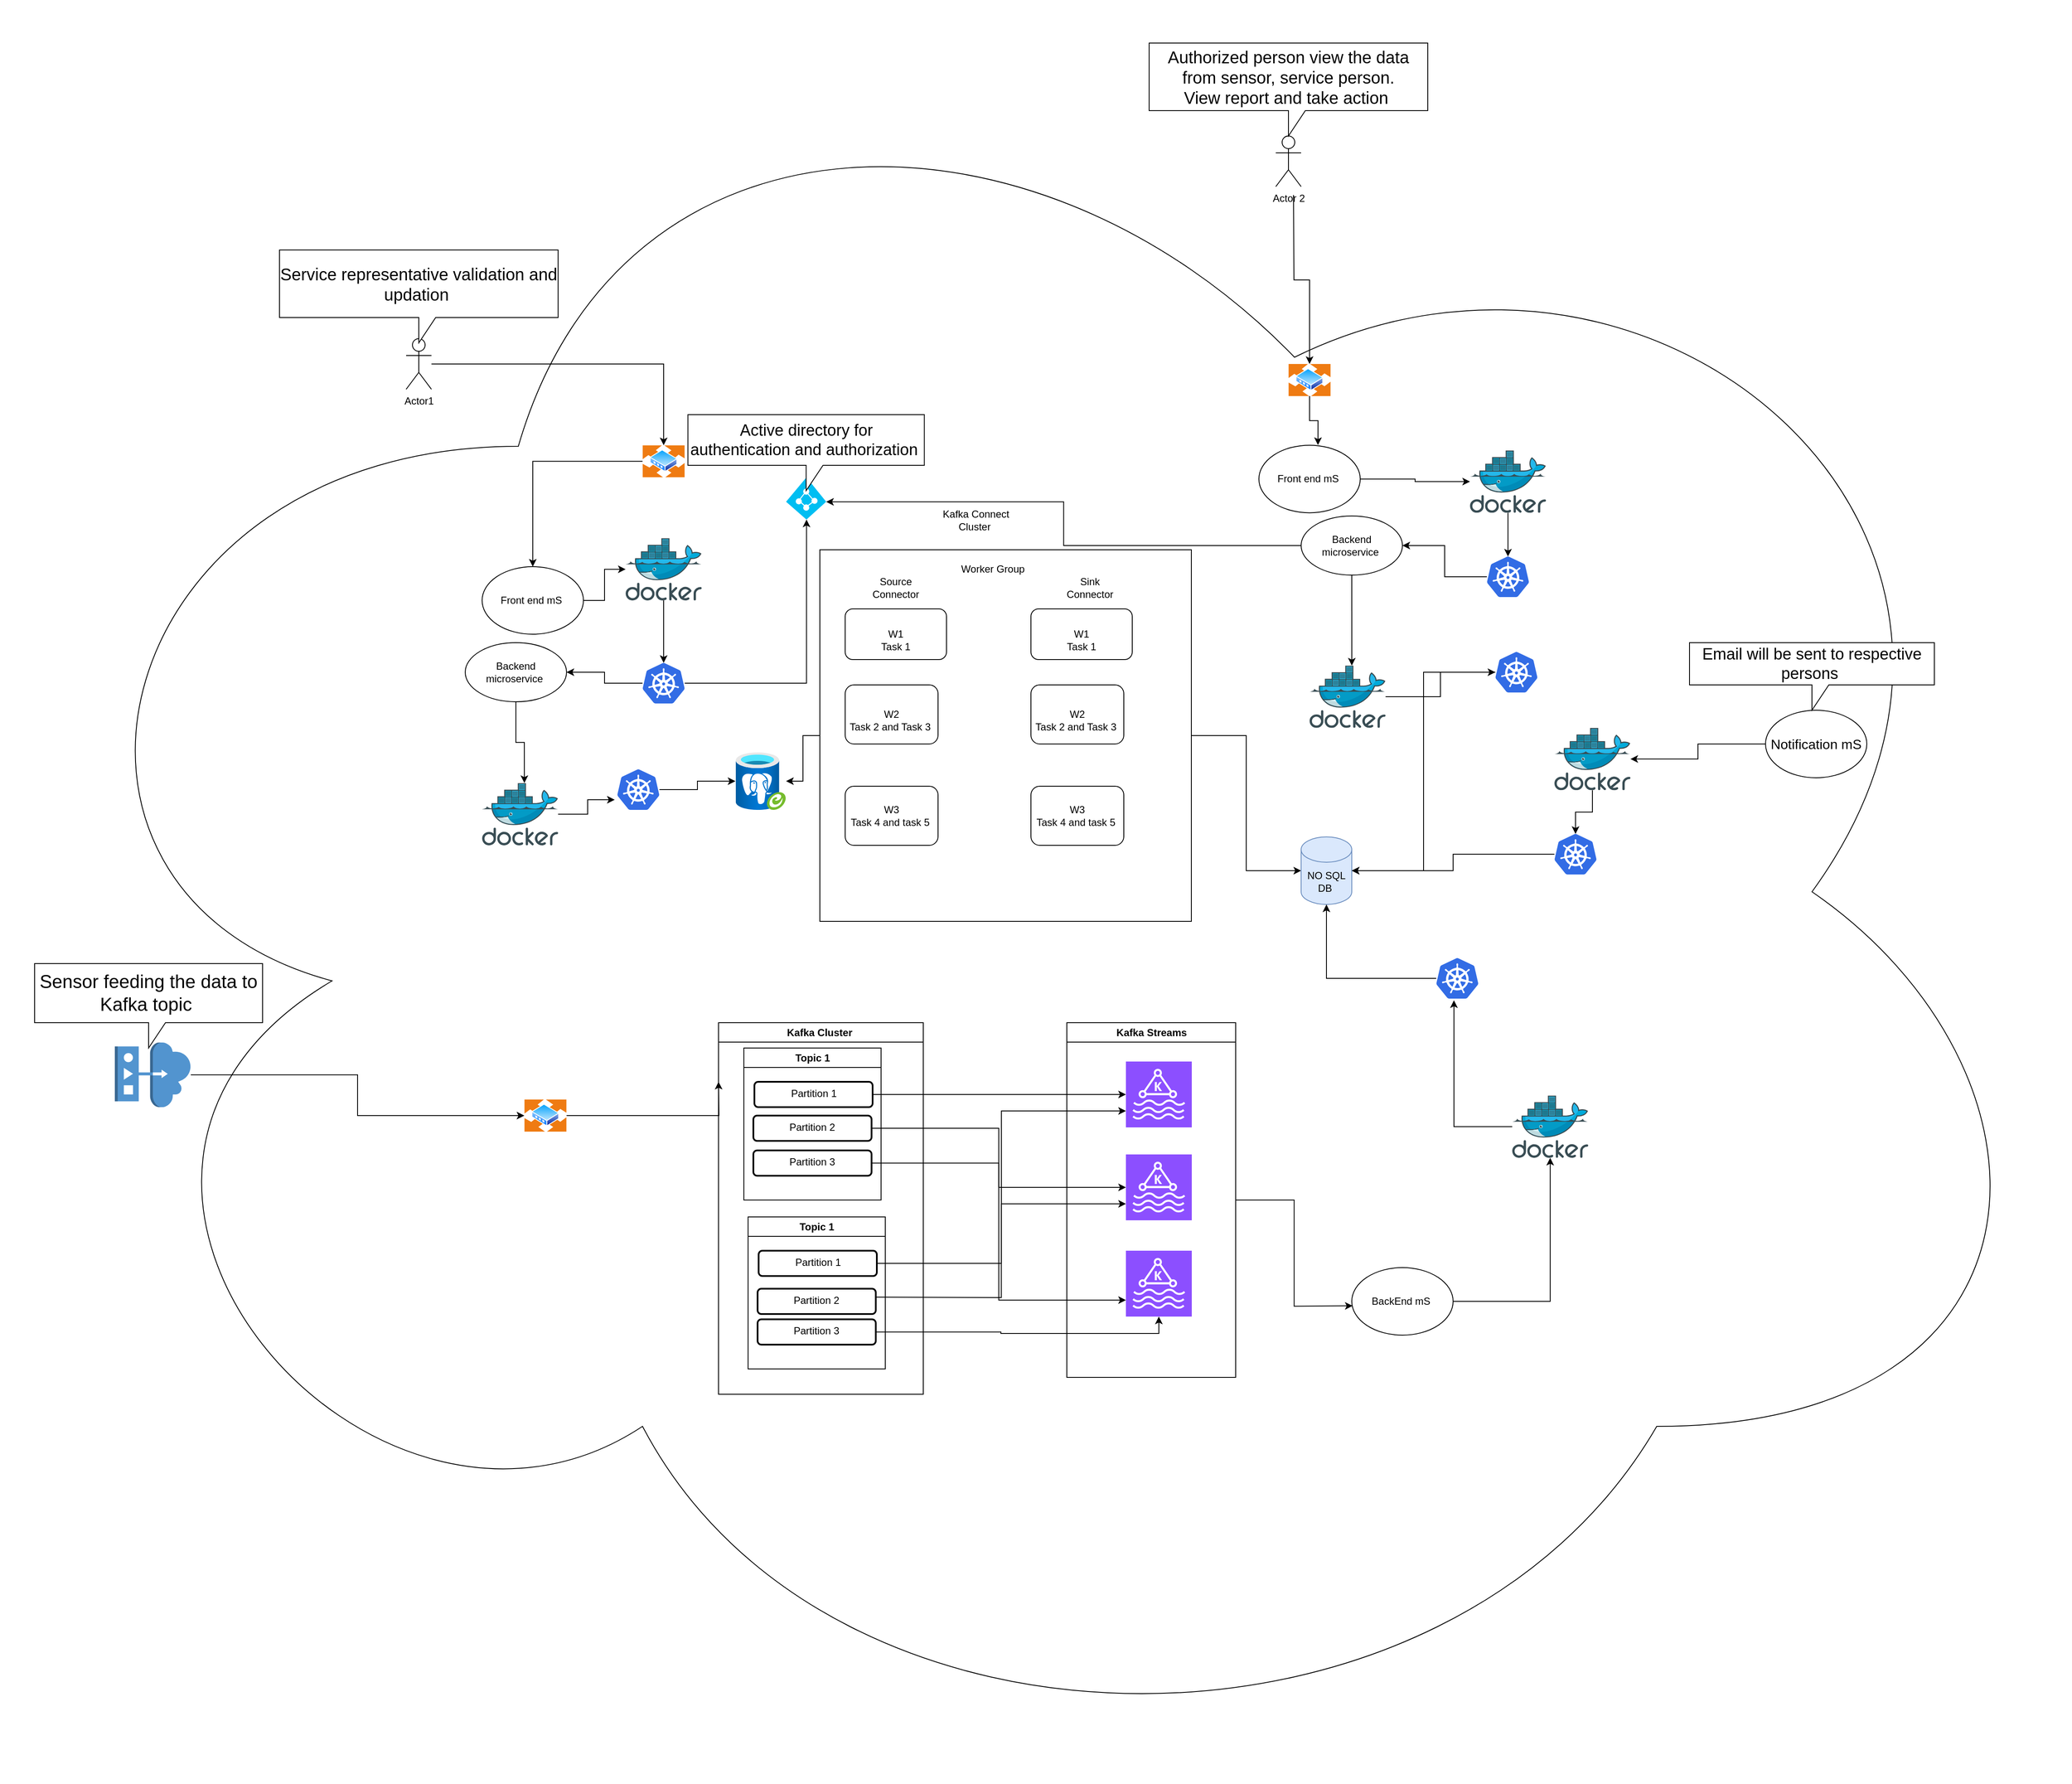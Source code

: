 <mxfile version="24.6.5" type="device">
  <diagram name="Page-1" id="vGn_4nVWfXLGYZYY4-Wj">
    <mxGraphModel dx="2380" dy="-119" grid="1" gridSize="10" guides="1" tooltips="1" connect="1" arrows="1" fold="1" page="1" pageScale="1" pageWidth="850" pageHeight="1100" background="#FFFFFF" math="0" shadow="0">
      <root>
        <mxCell id="0" />
        <mxCell id="1" parent="0" />
        <mxCell id="sV6CJKwZIs0ozx6iHyQL-2" value="" style="ellipse;shape=cloud;whiteSpace=wrap;html=1;labelBackgroundColor=none;" parent="1" vertex="1">
          <mxGeometry x="-650" y="1300" width="2451.5" height="2110" as="geometry" />
        </mxCell>
        <mxCell id="h8ufJXF1KZJGGX87JYqA-9" style="edgeStyle=orthogonalEdgeStyle;rounded=0;orthogonalLoop=1;jettySize=auto;html=1;" parent="1" source="sV6CJKwZIs0ozx6iHyQL-3" target="h8ufJXF1KZJGGX87JYqA-8" edge="1">
          <mxGeometry relative="1" as="geometry" />
        </mxCell>
        <mxCell id="sV6CJKwZIs0ozx6iHyQL-3" value="Front end mS&amp;nbsp;" style="ellipse;whiteSpace=wrap;html=1;labelBackgroundColor=none;" parent="1" vertex="1">
          <mxGeometry x="-80" y="1970" width="120" height="80" as="geometry" />
        </mxCell>
        <mxCell id="yDcss5hkkS_1Uj4qdEUG-56" style="edgeStyle=orthogonalEdgeStyle;rounded=0;orthogonalLoop=1;jettySize=auto;html=1;entryX=0.5;entryY=0;entryDx=0;entryDy=0;" edge="1" parent="1" source="sV6CJKwZIs0ozx6iHyQL-4" target="yDcss5hkkS_1Uj4qdEUG-54">
          <mxGeometry relative="1" as="geometry" />
        </mxCell>
        <mxCell id="sV6CJKwZIs0ozx6iHyQL-4" value="Actor1" style="shape=umlActor;verticalLabelPosition=bottom;verticalAlign=top;html=1;outlineConnect=0;labelBackgroundColor=none;" parent="1" vertex="1">
          <mxGeometry x="-170" y="1700" width="30" height="60" as="geometry" />
        </mxCell>
        <mxCell id="yDcss5hkkS_1Uj4qdEUG-70" style="edgeStyle=orthogonalEdgeStyle;rounded=0;orthogonalLoop=1;jettySize=auto;html=1;" edge="1" parent="1" source="sV6CJKwZIs0ozx6iHyQL-5" target="sV6CJKwZIs0ozx6iHyQL-33">
          <mxGeometry relative="1" as="geometry" />
        </mxCell>
        <mxCell id="sV6CJKwZIs0ozx6iHyQL-5" value="" style="whiteSpace=wrap;html=1;aspect=fixed;labelBackgroundColor=none;" parent="1" vertex="1">
          <mxGeometry x="320" y="1950" width="440" height="440" as="geometry" />
        </mxCell>
        <mxCell id="sV6CJKwZIs0ozx6iHyQL-8" value="Worker Group" style="text;html=1;align=center;verticalAlign=middle;whiteSpace=wrap;rounded=0;labelBackgroundColor=none;" parent="1" vertex="1">
          <mxGeometry x="470" y="1958.1" width="110" height="30" as="geometry" />
        </mxCell>
        <mxCell id="sV6CJKwZIs0ozx6iHyQL-9" value="&lt;br&gt;&lt;div&gt;W1&lt;/div&gt;&lt;div&gt;Task 1&lt;/div&gt;" style="rounded=1;whiteSpace=wrap;html=1;labelBackgroundColor=none;" parent="1" vertex="1">
          <mxGeometry x="350" y="2020" width="120" height="60" as="geometry" />
        </mxCell>
        <mxCell id="sV6CJKwZIs0ozx6iHyQL-17" value="&lt;br&gt;&lt;div&gt;W2&lt;/div&gt;&lt;div&gt;Task 2 and Task 3&amp;nbsp;&lt;/div&gt;" style="rounded=1;whiteSpace=wrap;html=1;labelBackgroundColor=none;" parent="1" vertex="1">
          <mxGeometry x="350" y="2110" width="110" height="70" as="geometry" />
        </mxCell>
        <mxCell id="sV6CJKwZIs0ozx6iHyQL-25" value="W3&lt;div&gt;Task 4 and task 5&amp;nbsp;&lt;/div&gt;" style="rounded=1;whiteSpace=wrap;html=1;labelBackgroundColor=none;" parent="1" vertex="1">
          <mxGeometry x="350" y="2230" width="110" height="70" as="geometry" />
        </mxCell>
        <mxCell id="sV6CJKwZIs0ozx6iHyQL-27" value="Kafka Connect Cluster&amp;nbsp;" style="text;html=1;align=center;verticalAlign=middle;whiteSpace=wrap;rounded=0;labelBackgroundColor=none;" parent="1" vertex="1">
          <mxGeometry x="450" y="1900" width="110" height="30" as="geometry" />
        </mxCell>
        <mxCell id="sV6CJKwZIs0ozx6iHyQL-28" value="&lt;br&gt;&lt;div&gt;W1&lt;/div&gt;&lt;div&gt;Task 1&lt;/div&gt;" style="rounded=1;whiteSpace=wrap;html=1;labelBackgroundColor=none;" parent="1" vertex="1">
          <mxGeometry x="570" y="2020" width="120" height="60" as="geometry" />
        </mxCell>
        <mxCell id="sV6CJKwZIs0ozx6iHyQL-29" value="&lt;br&gt;&lt;div&gt;W2&lt;/div&gt;&lt;div&gt;Task 2 and Task 3&amp;nbsp;&lt;/div&gt;" style="rounded=1;whiteSpace=wrap;html=1;labelBackgroundColor=none;" parent="1" vertex="1">
          <mxGeometry x="570" y="2110" width="110" height="70" as="geometry" />
        </mxCell>
        <mxCell id="sV6CJKwZIs0ozx6iHyQL-30" value="W3&lt;div&gt;Task 4 and task 5&amp;nbsp;&lt;/div&gt;" style="rounded=1;whiteSpace=wrap;html=1;labelBackgroundColor=none;" parent="1" vertex="1">
          <mxGeometry x="570" y="2230" width="110" height="70" as="geometry" />
        </mxCell>
        <mxCell id="sV6CJKwZIs0ozx6iHyQL-31" value="Sink Connector" style="text;html=1;align=center;verticalAlign=middle;whiteSpace=wrap;rounded=0;labelBackgroundColor=none;" parent="1" vertex="1">
          <mxGeometry x="610" y="1980" width="60" height="30" as="geometry" />
        </mxCell>
        <mxCell id="sV6CJKwZIs0ozx6iHyQL-32" value="Source Connector" style="text;html=1;align=center;verticalAlign=middle;whiteSpace=wrap;rounded=0;labelBackgroundColor=none;" parent="1" vertex="1">
          <mxGeometry x="380" y="1980" width="60" height="30" as="geometry" />
        </mxCell>
        <mxCell id="sV6CJKwZIs0ozx6iHyQL-33" value="" style="image;aspect=fixed;html=1;points=[];align=center;fontSize=12;image=img/lib/azure2/databases/Azure_Database_PostgreSQL_Server_Group.svg;labelBackgroundColor=none;" parent="1" vertex="1">
          <mxGeometry x="220" y="2190" width="60" height="68" as="geometry" />
        </mxCell>
        <mxCell id="h8ufJXF1KZJGGX87JYqA-5" value="&lt;h1&gt;&lt;br&gt;&lt;/h1&gt;" style="text;html=1;align=center;verticalAlign=middle;resizable=0;points=[];autosize=1;strokeColor=none;fillColor=none;labelBackgroundColor=none;" parent="1" vertex="1">
          <mxGeometry x="211" y="1530" width="20" height="70" as="geometry" />
        </mxCell>
        <mxCell id="h8ufJXF1KZJGGX87JYqA-6" value="" style="verticalLabelPosition=bottom;html=1;verticalAlign=top;align=center;strokeColor=none;fillColor=#00BEF2;shape=mxgraph.azure.azure_active_directory;" parent="1" vertex="1">
          <mxGeometry x="280" y="1864.2" width="47.5" height="50" as="geometry" />
        </mxCell>
        <mxCell id="h8ufJXF1KZJGGX87JYqA-11" style="edgeStyle=orthogonalEdgeStyle;rounded=0;orthogonalLoop=1;jettySize=auto;html=1;" parent="1" source="h8ufJXF1KZJGGX87JYqA-8" target="h8ufJXF1KZJGGX87JYqA-10" edge="1">
          <mxGeometry relative="1" as="geometry" />
        </mxCell>
        <mxCell id="h8ufJXF1KZJGGX87JYqA-8" value="" style="image;sketch=0;aspect=fixed;html=1;points=[];align=center;fontSize=12;image=img/lib/mscae/Docker.svg;" parent="1" vertex="1">
          <mxGeometry x="90" y="1936.2" width="90" height="73.8" as="geometry" />
        </mxCell>
        <mxCell id="h8ufJXF1KZJGGX87JYqA-22" style="edgeStyle=orthogonalEdgeStyle;rounded=0;orthogonalLoop=1;jettySize=auto;html=1;" parent="1" source="h8ufJXF1KZJGGX87JYqA-10" target="h8ufJXF1KZJGGX87JYqA-18" edge="1">
          <mxGeometry relative="1" as="geometry" />
        </mxCell>
        <mxCell id="h8ufJXF1KZJGGX87JYqA-10" value="" style="image;sketch=0;aspect=fixed;html=1;points=[];align=center;fontSize=12;image=img/lib/mscae/Kubernetes.svg;" parent="1" vertex="1">
          <mxGeometry x="110" y="2084" width="50" height="48" as="geometry" />
        </mxCell>
        <mxCell id="h8ufJXF1KZJGGX87JYqA-12" style="edgeStyle=orthogonalEdgeStyle;rounded=0;orthogonalLoop=1;jettySize=auto;html=1;entryX=0.51;entryY=1;entryDx=0;entryDy=0;entryPerimeter=0;" parent="1" source="h8ufJXF1KZJGGX87JYqA-10" target="h8ufJXF1KZJGGX87JYqA-6" edge="1">
          <mxGeometry relative="1" as="geometry" />
        </mxCell>
        <mxCell id="h8ufJXF1KZJGGX87JYqA-17" style="edgeStyle=orthogonalEdgeStyle;rounded=0;orthogonalLoop=1;jettySize=auto;html=1;entryX=0;entryY=0.5;entryDx=0;entryDy=0;entryPerimeter=0;" parent="1" source="sV6CJKwZIs0ozx6iHyQL-5" target="yDcss5hkkS_1Uj4qdEUG-40" edge="1">
          <mxGeometry relative="1" as="geometry">
            <mxPoint x="858.02" y="2204.982" as="targetPoint" />
          </mxGeometry>
        </mxCell>
        <mxCell id="h8ufJXF1KZJGGX87JYqA-18" value="Backend microservice&amp;nbsp;" style="ellipse;whiteSpace=wrap;html=1;" parent="1" vertex="1">
          <mxGeometry x="-100" y="2060" width="120" height="70" as="geometry" />
        </mxCell>
        <mxCell id="h8ufJXF1KZJGGX87JYqA-20" value="" style="image;sketch=0;aspect=fixed;html=1;points=[];align=center;fontSize=12;image=img/lib/mscae/Docker.svg;" parent="1" vertex="1">
          <mxGeometry x="-80" y="2226.2" width="90" height="73.8" as="geometry" />
        </mxCell>
        <mxCell id="h8ufJXF1KZJGGX87JYqA-26" style="edgeStyle=orthogonalEdgeStyle;rounded=0;orthogonalLoop=1;jettySize=auto;html=1;" parent="1" source="h8ufJXF1KZJGGX87JYqA-21" target="sV6CJKwZIs0ozx6iHyQL-33" edge="1">
          <mxGeometry relative="1" as="geometry" />
        </mxCell>
        <mxCell id="h8ufJXF1KZJGGX87JYqA-21" value="" style="image;sketch=0;aspect=fixed;html=1;points=[];align=center;fontSize=12;image=img/lib/mscae/Kubernetes.svg;" parent="1" vertex="1">
          <mxGeometry x="80" y="2210" width="50" height="48" as="geometry" />
        </mxCell>
        <mxCell id="h8ufJXF1KZJGGX87JYqA-23" style="edgeStyle=orthogonalEdgeStyle;rounded=0;orthogonalLoop=1;jettySize=auto;html=1;entryX=0.556;entryY=0;entryDx=0;entryDy=0;entryPerimeter=0;" parent="1" source="h8ufJXF1KZJGGX87JYqA-18" target="h8ufJXF1KZJGGX87JYqA-20" edge="1">
          <mxGeometry relative="1" as="geometry" />
        </mxCell>
        <mxCell id="h8ufJXF1KZJGGX87JYqA-25" style="edgeStyle=orthogonalEdgeStyle;rounded=0;orthogonalLoop=1;jettySize=auto;html=1;entryX=-0.06;entryY=0.75;entryDx=0;entryDy=0;entryPerimeter=0;" parent="1" source="h8ufJXF1KZJGGX87JYqA-20" target="h8ufJXF1KZJGGX87JYqA-21" edge="1">
          <mxGeometry relative="1" as="geometry" />
        </mxCell>
        <mxCell id="h8ufJXF1KZJGGX87JYqA-29" style="edgeStyle=orthogonalEdgeStyle;rounded=0;orthogonalLoop=1;jettySize=auto;html=1;" parent="1" source="h8ufJXF1KZJGGX87JYqA-27" target="h8ufJXF1KZJGGX87JYqA-28" edge="1">
          <mxGeometry relative="1" as="geometry" />
        </mxCell>
        <mxCell id="h8ufJXF1KZJGGX87JYqA-27" value="Front end mS&amp;nbsp;" style="ellipse;whiteSpace=wrap;html=1;labelBackgroundColor=none;" parent="1" vertex="1">
          <mxGeometry x="840" y="1826.2" width="120" height="80" as="geometry" />
        </mxCell>
        <mxCell id="h8ufJXF1KZJGGX87JYqA-32" style="edgeStyle=orthogonalEdgeStyle;rounded=0;orthogonalLoop=1;jettySize=auto;html=1;" parent="1" source="h8ufJXF1KZJGGX87JYqA-28" target="h8ufJXF1KZJGGX87JYqA-30" edge="1">
          <mxGeometry relative="1" as="geometry" />
        </mxCell>
        <mxCell id="h8ufJXF1KZJGGX87JYqA-28" value="" style="image;sketch=0;aspect=fixed;html=1;points=[];align=center;fontSize=12;image=img/lib/mscae/Docker.svg;" parent="1" vertex="1">
          <mxGeometry x="1090" y="1832.4" width="90" height="73.8" as="geometry" />
        </mxCell>
        <mxCell id="h8ufJXF1KZJGGX87JYqA-33" style="edgeStyle=orthogonalEdgeStyle;rounded=0;orthogonalLoop=1;jettySize=auto;html=1;" parent="1" source="h8ufJXF1KZJGGX87JYqA-30" target="h8ufJXF1KZJGGX87JYqA-31" edge="1">
          <mxGeometry relative="1" as="geometry" />
        </mxCell>
        <mxCell id="h8ufJXF1KZJGGX87JYqA-30" value="" style="image;sketch=0;aspect=fixed;html=1;points=[];align=center;fontSize=12;image=img/lib/mscae/Kubernetes.svg;" parent="1" vertex="1">
          <mxGeometry x="1110" y="1958" width="50" height="48" as="geometry" />
        </mxCell>
        <mxCell id="h8ufJXF1KZJGGX87JYqA-31" value="Backend microservice&amp;nbsp;" style="ellipse;whiteSpace=wrap;html=1;" parent="1" vertex="1">
          <mxGeometry x="890" y="1910" width="120" height="70" as="geometry" />
        </mxCell>
        <mxCell id="h8ufJXF1KZJGGX87JYqA-38" value="" style="edgeStyle=orthogonalEdgeStyle;rounded=0;orthogonalLoop=1;jettySize=auto;html=1;" parent="1" source="h8ufJXF1KZJGGX87JYqA-35" target="h8ufJXF1KZJGGX87JYqA-36" edge="1">
          <mxGeometry relative="1" as="geometry" />
        </mxCell>
        <mxCell id="h8ufJXF1KZJGGX87JYqA-35" value="" style="image;sketch=0;aspect=fixed;html=1;points=[];align=center;fontSize=12;image=img/lib/mscae/Docker.svg;" parent="1" vertex="1">
          <mxGeometry x="900" y="2087.1" width="90" height="73.8" as="geometry" />
        </mxCell>
        <mxCell id="h8ufJXF1KZJGGX87JYqA-36" value="" style="image;sketch=0;aspect=fixed;html=1;points=[];align=center;fontSize=12;image=img/lib/mscae/Kubernetes.svg;" parent="1" vertex="1">
          <mxGeometry x="1120" y="2071" width="50" height="48" as="geometry" />
        </mxCell>
        <mxCell id="h8ufJXF1KZJGGX87JYqA-37" style="edgeStyle=orthogonalEdgeStyle;rounded=0;orthogonalLoop=1;jettySize=auto;html=1;entryX=0.556;entryY=0;entryDx=0;entryDy=0;entryPerimeter=0;exitX=0.5;exitY=1;exitDx=0;exitDy=0;" parent="1" target="h8ufJXF1KZJGGX87JYqA-35" edge="1" source="h8ufJXF1KZJGGX87JYqA-31">
          <mxGeometry relative="1" as="geometry">
            <mxPoint x="930" y="2020" as="sourcePoint" />
          </mxGeometry>
        </mxCell>
        <mxCell id="yDcss5hkkS_1Uj4qdEUG-9" style="edgeStyle=orthogonalEdgeStyle;rounded=0;orthogonalLoop=1;jettySize=auto;html=1;" edge="1" parent="1" source="yDcss5hkkS_1Uj4qdEUG-5" target="yDcss5hkkS_1Uj4qdEUG-8">
          <mxGeometry relative="1" as="geometry" />
        </mxCell>
        <mxCell id="yDcss5hkkS_1Uj4qdEUG-5" value="" style="outlineConnect=0;dashed=0;verticalLabelPosition=bottom;verticalAlign=top;align=center;html=1;shape=mxgraph.aws3.sensor;fillColor=#5294CF;gradientColor=none;direction=south;" vertex="1" parent="1">
          <mxGeometry x="-515" y="2533.5" width="90" height="76.5" as="geometry" />
        </mxCell>
        <mxCell id="yDcss5hkkS_1Uj4qdEUG-7" value="" style="sketch=0;points=[[0,0,0],[0.25,0,0],[0.5,0,0],[0.75,0,0],[1,0,0],[0,1,0],[0.25,1,0],[0.5,1,0],[0.75,1,0],[1,1,0],[0,0.25,0],[0,0.5,0],[0,0.75,0],[1,0.25,0],[1,0.5,0],[1,0.75,0]];outlineConnect=0;fontColor=#232F3E;fillColor=#8C4FFF;strokeColor=#ffffff;dashed=0;verticalLabelPosition=bottom;verticalAlign=top;align=center;html=1;fontSize=12;fontStyle=0;aspect=fixed;shape=mxgraph.aws4.resourceIcon;resIcon=mxgraph.aws4.managed_streaming_for_kafka;" vertex="1" parent="1">
          <mxGeometry x="682.5" y="2556" width="78" height="78" as="geometry" />
        </mxCell>
        <mxCell id="yDcss5hkkS_1Uj4qdEUG-53" style="edgeStyle=orthogonalEdgeStyle;rounded=0;orthogonalLoop=1;jettySize=auto;html=1;" edge="1" parent="1" source="yDcss5hkkS_1Uj4qdEUG-8">
          <mxGeometry relative="1" as="geometry">
            <mxPoint x="200" y="2580" as="targetPoint" />
          </mxGeometry>
        </mxCell>
        <mxCell id="yDcss5hkkS_1Uj4qdEUG-8" value="" style="image;aspect=fixed;perimeter=ellipsePerimeter;html=1;align=center;shadow=0;dashed=0;spacingTop=3;image=img/lib/active_directory/router.svg;" vertex="1" parent="1">
          <mxGeometry x="-30" y="2601" width="50" height="38" as="geometry" />
        </mxCell>
        <mxCell id="yDcss5hkkS_1Uj4qdEUG-14" value="Kafka Cluster&amp;nbsp;" style="swimlane;whiteSpace=wrap;html=1;" vertex="1" parent="1">
          <mxGeometry x="200" y="2510" width="242.5" height="440" as="geometry">
            <mxRectangle x="157.5" y="2770" width="140" height="270" as="alternateBounds" />
          </mxGeometry>
        </mxCell>
        <mxCell id="yDcss5hkkS_1Uj4qdEUG-16" value="Topic 1" style="swimlane;whiteSpace=wrap;html=1;" vertex="1" collapsed="1" parent="1">
          <mxGeometry x="230" y="2540" width="162.5" height="180" as="geometry">
            <mxRectangle x="210" y="2720" width="200" height="170" as="alternateBounds" />
          </mxGeometry>
        </mxCell>
        <mxCell id="yDcss5hkkS_1Uj4qdEUG-20" value="Partition 2" style="shape=rect;html=1;rounded=1;strokeWidth=2;verticalAlign=top;whiteSpace=wrap;align=center;" vertex="1" parent="yDcss5hkkS_1Uj4qdEUG-16">
          <mxGeometry x="12.5" y="121.25" width="140" height="30" as="geometry" />
        </mxCell>
        <mxCell id="yDcss5hkkS_1Uj4qdEUG-17" value="Partition 1" style="shape=rect;html=1;rounded=1;strokeWidth=2;verticalAlign=top;whiteSpace=wrap;align=center;" vertex="1" parent="1">
          <mxGeometry x="242.5" y="2580" width="140" height="30" as="geometry" />
        </mxCell>
        <mxCell id="yDcss5hkkS_1Uj4qdEUG-19" value="Partition 2" style="shape=rect;html=1;rounded=1;strokeWidth=2;verticalAlign=top;whiteSpace=wrap;align=center;" vertex="1" parent="1">
          <mxGeometry x="241.25" y="2620" width="140" height="30" as="geometry" />
        </mxCell>
        <mxCell id="yDcss5hkkS_1Uj4qdEUG-21" value="Partition 3&lt;div&gt;&lt;br&gt;&lt;/div&gt;" style="shape=rect;html=1;rounded=1;strokeWidth=2;verticalAlign=top;whiteSpace=wrap;align=center;" vertex="1" parent="1">
          <mxGeometry x="241.25" y="2661.25" width="140" height="30" as="geometry" />
        </mxCell>
        <mxCell id="yDcss5hkkS_1Uj4qdEUG-22" value="Topic 1" style="swimlane;whiteSpace=wrap;html=1;" vertex="1" collapsed="1" parent="1">
          <mxGeometry x="235" y="2740" width="162.5" height="180" as="geometry">
            <mxRectangle x="210" y="2720" width="200" height="170" as="alternateBounds" />
          </mxGeometry>
        </mxCell>
        <mxCell id="yDcss5hkkS_1Uj4qdEUG-23" value="Partition 2" style="shape=rect;html=1;rounded=1;strokeWidth=2;verticalAlign=top;whiteSpace=wrap;align=center;" vertex="1" parent="yDcss5hkkS_1Uj4qdEUG-22">
          <mxGeometry x="12.5" y="121.25" width="140" height="30" as="geometry" />
        </mxCell>
        <mxCell id="yDcss5hkkS_1Uj4qdEUG-24" value="Partition 1" style="shape=rect;html=1;rounded=1;strokeWidth=2;verticalAlign=top;whiteSpace=wrap;align=center;" vertex="1" parent="1">
          <mxGeometry x="247.5" y="2780" width="140" height="30" as="geometry" />
        </mxCell>
        <mxCell id="yDcss5hkkS_1Uj4qdEUG-25" value="Partition 2" style="shape=rect;html=1;rounded=1;strokeWidth=2;verticalAlign=top;whiteSpace=wrap;align=center;" vertex="1" parent="1">
          <mxGeometry x="246.25" y="2825" width="140" height="30" as="geometry" />
        </mxCell>
        <mxCell id="yDcss5hkkS_1Uj4qdEUG-39" style="edgeStyle=orthogonalEdgeStyle;rounded=0;orthogonalLoop=1;jettySize=auto;html=1;" edge="1" parent="1" source="yDcss5hkkS_1Uj4qdEUG-26" target="yDcss5hkkS_1Uj4qdEUG-30">
          <mxGeometry relative="1" as="geometry" />
        </mxCell>
        <mxCell id="yDcss5hkkS_1Uj4qdEUG-26" value="Partition 3&lt;div&gt;&lt;br&gt;&lt;/div&gt;" style="shape=rect;html=1;rounded=1;strokeWidth=2;verticalAlign=top;whiteSpace=wrap;align=center;" vertex="1" parent="1">
          <mxGeometry x="246.25" y="2861.25" width="140" height="30" as="geometry" />
        </mxCell>
        <mxCell id="yDcss5hkkS_1Uj4qdEUG-27" value="Kafka Streams" style="swimlane;whiteSpace=wrap;html=1;" vertex="1" parent="1">
          <mxGeometry x="612.5" y="2510" width="200" height="420" as="geometry" />
        </mxCell>
        <mxCell id="yDcss5hkkS_1Uj4qdEUG-29" value="" style="sketch=0;points=[[0,0,0],[0.25,0,0],[0.5,0,0],[0.75,0,0],[1,0,0],[0,1,0],[0.25,1,0],[0.5,1,0],[0.75,1,0],[1,1,0],[0,0.25,0],[0,0.5,0],[0,0.75,0],[1,0.25,0],[1,0.5,0],[1,0.75,0]];outlineConnect=0;fontColor=#232F3E;fillColor=#8C4FFF;strokeColor=#ffffff;dashed=0;verticalLabelPosition=bottom;verticalAlign=top;align=center;html=1;fontSize=12;fontStyle=0;aspect=fixed;shape=mxgraph.aws4.resourceIcon;resIcon=mxgraph.aws4.managed_streaming_for_kafka;" vertex="1" parent="1">
          <mxGeometry x="682.5" y="2666" width="78" height="78" as="geometry" />
        </mxCell>
        <mxCell id="yDcss5hkkS_1Uj4qdEUG-30" value="" style="sketch=0;points=[[0,0,0],[0.25,0,0],[0.5,0,0],[0.75,0,0],[1,0,0],[0,1,0],[0.25,1,0],[0.5,1,0],[0.75,1,0],[1,1,0],[0,0.25,0],[0,0.5,0],[0,0.75,0],[1,0.25,0],[1,0.5,0],[1,0.75,0]];outlineConnect=0;fontColor=#232F3E;fillColor=#8C4FFF;strokeColor=#ffffff;dashed=0;verticalLabelPosition=bottom;verticalAlign=top;align=center;html=1;fontSize=12;fontStyle=0;aspect=fixed;shape=mxgraph.aws4.resourceIcon;resIcon=mxgraph.aws4.managed_streaming_for_kafka;" vertex="1" parent="1">
          <mxGeometry x="682.5" y="2780" width="78" height="78" as="geometry" />
        </mxCell>
        <mxCell id="yDcss5hkkS_1Uj4qdEUG-31" style="edgeStyle=orthogonalEdgeStyle;rounded=0;orthogonalLoop=1;jettySize=auto;html=1;entryX=0;entryY=0.5;entryDx=0;entryDy=0;entryPerimeter=0;" edge="1" parent="1" source="yDcss5hkkS_1Uj4qdEUG-17" target="yDcss5hkkS_1Uj4qdEUG-7">
          <mxGeometry relative="1" as="geometry" />
        </mxCell>
        <mxCell id="yDcss5hkkS_1Uj4qdEUG-32" style="edgeStyle=orthogonalEdgeStyle;rounded=0;orthogonalLoop=1;jettySize=auto;html=1;entryX=0;entryY=0.5;entryDx=0;entryDy=0;entryPerimeter=0;" edge="1" parent="1" source="yDcss5hkkS_1Uj4qdEUG-19" target="yDcss5hkkS_1Uj4qdEUG-29">
          <mxGeometry relative="1" as="geometry" />
        </mxCell>
        <mxCell id="yDcss5hkkS_1Uj4qdEUG-33" style="edgeStyle=orthogonalEdgeStyle;rounded=0;orthogonalLoop=1;jettySize=auto;html=1;entryX=0;entryY=0.75;entryDx=0;entryDy=0;entryPerimeter=0;" edge="1" parent="1" source="yDcss5hkkS_1Uj4qdEUG-21" target="yDcss5hkkS_1Uj4qdEUG-30">
          <mxGeometry relative="1" as="geometry" />
        </mxCell>
        <mxCell id="yDcss5hkkS_1Uj4qdEUG-36" style="edgeStyle=orthogonalEdgeStyle;rounded=0;orthogonalLoop=1;jettySize=auto;html=1;entryX=0;entryY=0.75;entryDx=0;entryDy=0;entryPerimeter=0;" edge="1" parent="1" source="yDcss5hkkS_1Uj4qdEUG-24" target="yDcss5hkkS_1Uj4qdEUG-7">
          <mxGeometry relative="1" as="geometry" />
        </mxCell>
        <mxCell id="yDcss5hkkS_1Uj4qdEUG-38" style="edgeStyle=orthogonalEdgeStyle;rounded=0;orthogonalLoop=1;jettySize=auto;html=1;entryX=0;entryY=0.75;entryDx=0;entryDy=0;entryPerimeter=0;" edge="1" parent="1" target="yDcss5hkkS_1Uj4qdEUG-29">
          <mxGeometry relative="1" as="geometry">
            <mxPoint x="386.25" y="2835" as="sourcePoint" />
          </mxGeometry>
        </mxCell>
        <mxCell id="yDcss5hkkS_1Uj4qdEUG-40" value="NO SQL DB&amp;nbsp;" style="shape=cylinder3;whiteSpace=wrap;html=1;boundedLbl=1;backgroundOutline=1;size=15;fillColor=#dae8fc;strokeColor=#6c8ebf;" vertex="1" parent="1">
          <mxGeometry x="890" y="2290" width="60" height="80" as="geometry" />
        </mxCell>
        <mxCell id="yDcss5hkkS_1Uj4qdEUG-48" style="edgeStyle=orthogonalEdgeStyle;rounded=0;orthogonalLoop=1;jettySize=auto;html=1;" edge="1" parent="1" source="yDcss5hkkS_1Uj4qdEUG-42" target="yDcss5hkkS_1Uj4qdEUG-44">
          <mxGeometry relative="1" as="geometry" />
        </mxCell>
        <mxCell id="yDcss5hkkS_1Uj4qdEUG-42" value="BackEnd mS&amp;nbsp;" style="ellipse;whiteSpace=wrap;html=1;" vertex="1" parent="1">
          <mxGeometry x="950" y="2800" width="120" height="80" as="geometry" />
        </mxCell>
        <mxCell id="yDcss5hkkS_1Uj4qdEUG-44" value="" style="image;sketch=0;aspect=fixed;html=1;points=[];align=center;fontSize=12;image=img/lib/mscae/Docker.svg;" vertex="1" parent="1">
          <mxGeometry x="1140" y="2596.2" width="90" height="73.8" as="geometry" />
        </mxCell>
        <mxCell id="yDcss5hkkS_1Uj4qdEUG-50" style="edgeStyle=orthogonalEdgeStyle;rounded=0;orthogonalLoop=1;jettySize=auto;html=1;" edge="1" parent="1" source="yDcss5hkkS_1Uj4qdEUG-45" target="yDcss5hkkS_1Uj4qdEUG-40">
          <mxGeometry relative="1" as="geometry" />
        </mxCell>
        <mxCell id="yDcss5hkkS_1Uj4qdEUG-45" value="" style="image;sketch=0;aspect=fixed;html=1;points=[];align=center;fontSize=12;image=img/lib/mscae/Kubernetes.svg;" vertex="1" parent="1">
          <mxGeometry x="1050" y="2433.5" width="50" height="48" as="geometry" />
        </mxCell>
        <mxCell id="yDcss5hkkS_1Uj4qdEUG-49" style="edgeStyle=orthogonalEdgeStyle;rounded=0;orthogonalLoop=1;jettySize=auto;html=1;entryX=0.42;entryY=1.042;entryDx=0;entryDy=0;entryPerimeter=0;" edge="1" parent="1" source="yDcss5hkkS_1Uj4qdEUG-44" target="yDcss5hkkS_1Uj4qdEUG-45">
          <mxGeometry relative="1" as="geometry" />
        </mxCell>
        <mxCell id="yDcss5hkkS_1Uj4qdEUG-51" style="edgeStyle=orthogonalEdgeStyle;rounded=0;orthogonalLoop=1;jettySize=auto;html=1;entryX=0.008;entryY=0.425;entryDx=0;entryDy=0;entryPerimeter=0;" edge="1" parent="1" source="yDcss5hkkS_1Uj4qdEUG-27">
          <mxGeometry relative="1" as="geometry">
            <mxPoint x="950.96" y="2845.25" as="targetPoint" />
          </mxGeometry>
        </mxCell>
        <mxCell id="yDcss5hkkS_1Uj4qdEUG-58" style="edgeStyle=orthogonalEdgeStyle;rounded=0;orthogonalLoop=1;jettySize=auto;html=1;entryX=0.5;entryY=0;entryDx=0;entryDy=0;" edge="1" parent="1" source="yDcss5hkkS_1Uj4qdEUG-54" target="sV6CJKwZIs0ozx6iHyQL-3">
          <mxGeometry relative="1" as="geometry" />
        </mxCell>
        <mxCell id="yDcss5hkkS_1Uj4qdEUG-54" value="" style="image;aspect=fixed;perimeter=ellipsePerimeter;html=1;align=center;shadow=0;dashed=0;spacingTop=3;image=img/lib/active_directory/router.svg;" vertex="1" parent="1">
          <mxGeometry x="110" y="1826.2" width="50" height="38" as="geometry" />
        </mxCell>
        <mxCell id="yDcss5hkkS_1Uj4qdEUG-60" style="edgeStyle=orthogonalEdgeStyle;rounded=0;orthogonalLoop=1;jettySize=auto;html=1;entryX=0.5;entryY=0;entryDx=0;entryDy=0;" edge="1" parent="1" target="yDcss5hkkS_1Uj4qdEUG-62">
          <mxGeometry relative="1" as="geometry">
            <mxPoint x="881" y="1530" as="sourcePoint" />
          </mxGeometry>
        </mxCell>
        <mxCell id="yDcss5hkkS_1Uj4qdEUG-61" value="Actor 2" style="shape=umlActor;verticalLabelPosition=bottom;verticalAlign=top;html=1;outlineConnect=0;labelBackgroundColor=none;" vertex="1" parent="1">
          <mxGeometry x="860" y="1460" width="30" height="60" as="geometry" />
        </mxCell>
        <mxCell id="yDcss5hkkS_1Uj4qdEUG-62" value="" style="image;aspect=fixed;perimeter=ellipsePerimeter;html=1;align=center;shadow=0;dashed=0;spacingTop=3;image=img/lib/active_directory/router.svg;" vertex="1" parent="1">
          <mxGeometry x="875" y="1730" width="50" height="38" as="geometry" />
        </mxCell>
        <mxCell id="yDcss5hkkS_1Uj4qdEUG-63" style="edgeStyle=orthogonalEdgeStyle;rounded=0;orthogonalLoop=1;jettySize=auto;html=1;entryX=0.583;entryY=-0.003;entryDx=0;entryDy=0;entryPerimeter=0;" edge="1" parent="1" source="yDcss5hkkS_1Uj4qdEUG-62" target="h8ufJXF1KZJGGX87JYqA-27">
          <mxGeometry relative="1" as="geometry" />
        </mxCell>
        <mxCell id="yDcss5hkkS_1Uj4qdEUG-71" style="edgeStyle=orthogonalEdgeStyle;rounded=0;orthogonalLoop=1;jettySize=auto;html=1;entryX=1;entryY=0.5;entryDx=0;entryDy=0;entryPerimeter=0;" edge="1" parent="1" source="h8ufJXF1KZJGGX87JYqA-36" target="yDcss5hkkS_1Uj4qdEUG-40">
          <mxGeometry relative="1" as="geometry" />
        </mxCell>
        <mxCell id="yDcss5hkkS_1Uj4qdEUG-76" style="edgeStyle=orthogonalEdgeStyle;rounded=0;orthogonalLoop=1;jettySize=auto;html=1;" edge="1" parent="1" source="yDcss5hkkS_1Uj4qdEUG-72" target="yDcss5hkkS_1Uj4qdEUG-74">
          <mxGeometry relative="1" as="geometry" />
        </mxCell>
        <mxCell id="yDcss5hkkS_1Uj4qdEUG-72" value="&lt;font style=&quot;font-size: 16px;&quot;&gt;Notification mS&lt;/font&gt;" style="ellipse;whiteSpace=wrap;html=1;" vertex="1" parent="1">
          <mxGeometry x="1440" y="2140" width="120" height="80" as="geometry" />
        </mxCell>
        <mxCell id="yDcss5hkkS_1Uj4qdEUG-73" style="edgeStyle=orthogonalEdgeStyle;rounded=0;orthogonalLoop=1;jettySize=auto;html=1;" edge="1" parent="1" source="yDcss5hkkS_1Uj4qdEUG-74" target="yDcss5hkkS_1Uj4qdEUG-75">
          <mxGeometry relative="1" as="geometry" />
        </mxCell>
        <mxCell id="yDcss5hkkS_1Uj4qdEUG-74" value="" style="image;sketch=0;aspect=fixed;html=1;points=[];align=center;fontSize=12;image=img/lib/mscae/Docker.svg;" vertex="1" parent="1">
          <mxGeometry x="1190" y="2160.9" width="90" height="73.8" as="geometry" />
        </mxCell>
        <mxCell id="yDcss5hkkS_1Uj4qdEUG-77" style="edgeStyle=orthogonalEdgeStyle;rounded=0;orthogonalLoop=1;jettySize=auto;html=1;" edge="1" parent="1" source="yDcss5hkkS_1Uj4qdEUG-75" target="yDcss5hkkS_1Uj4qdEUG-40">
          <mxGeometry relative="1" as="geometry" />
        </mxCell>
        <mxCell id="yDcss5hkkS_1Uj4qdEUG-75" value="" style="image;sketch=0;aspect=fixed;html=1;points=[];align=center;fontSize=12;image=img/lib/mscae/Kubernetes.svg;" vertex="1" parent="1">
          <mxGeometry x="1190" y="2286.5" width="50" height="48" as="geometry" />
        </mxCell>
        <mxCell id="yDcss5hkkS_1Uj4qdEUG-83" value="&lt;font style=&quot;font-size: 19px;&quot;&gt;Email will be sent to respective persons&amp;nbsp;&lt;/font&gt;" style="shape=callout;whiteSpace=wrap;html=1;perimeter=calloutPerimeter;" vertex="1" parent="1">
          <mxGeometry x="1350" y="2060" width="290" height="80" as="geometry" />
        </mxCell>
        <mxCell id="yDcss5hkkS_1Uj4qdEUG-84" value="&lt;font style=&quot;font-size: 22px;&quot;&gt;Sensor feeding the data to Kafka topic&amp;nbsp;&lt;/font&gt;" style="shape=callout;whiteSpace=wrap;html=1;perimeter=calloutPerimeter;" vertex="1" parent="1">
          <mxGeometry x="-610" y="2440" width="270" height="100" as="geometry" />
        </mxCell>
        <mxCell id="yDcss5hkkS_1Uj4qdEUG-85" value="&lt;font style=&quot;font-size: 20px;&quot;&gt;Service representative validation and updation&amp;nbsp;&lt;/font&gt;" style="shape=callout;whiteSpace=wrap;html=1;perimeter=calloutPerimeter;" vertex="1" parent="1">
          <mxGeometry x="-320" y="1595" width="330" height="110" as="geometry" />
        </mxCell>
        <mxCell id="yDcss5hkkS_1Uj4qdEUG-86" value="&lt;span style=&quot;font-size: 20px;&quot;&gt;Authorized person view the data from sensor, service person.&lt;/span&gt;&lt;div&gt;&lt;span style=&quot;font-size: 20px;&quot;&gt;View report and take action&amp;nbsp;&lt;/span&gt;&lt;/div&gt;" style="shape=callout;whiteSpace=wrap;html=1;perimeter=calloutPerimeter;" vertex="1" parent="1">
          <mxGeometry x="710" y="1350" width="330" height="110" as="geometry" />
        </mxCell>
        <mxCell id="yDcss5hkkS_1Uj4qdEUG-87" value="&lt;font style=&quot;font-size: 19px;&quot;&gt;Active directory for authentication and authorization&amp;nbsp;&lt;/font&gt;" style="shape=callout;whiteSpace=wrap;html=1;perimeter=calloutPerimeter;" vertex="1" parent="1">
          <mxGeometry x="163.75" y="1790" width="280" height="90" as="geometry" />
        </mxCell>
        <mxCell id="yDcss5hkkS_1Uj4qdEUG-90" style="edgeStyle=orthogonalEdgeStyle;rounded=0;orthogonalLoop=1;jettySize=auto;html=1;entryX=1;entryY=0.58;entryDx=0;entryDy=0;entryPerimeter=0;" edge="1" parent="1" source="h8ufJXF1KZJGGX87JYqA-31" target="h8ufJXF1KZJGGX87JYqA-6">
          <mxGeometry relative="1" as="geometry" />
        </mxCell>
      </root>
    </mxGraphModel>
  </diagram>
</mxfile>
